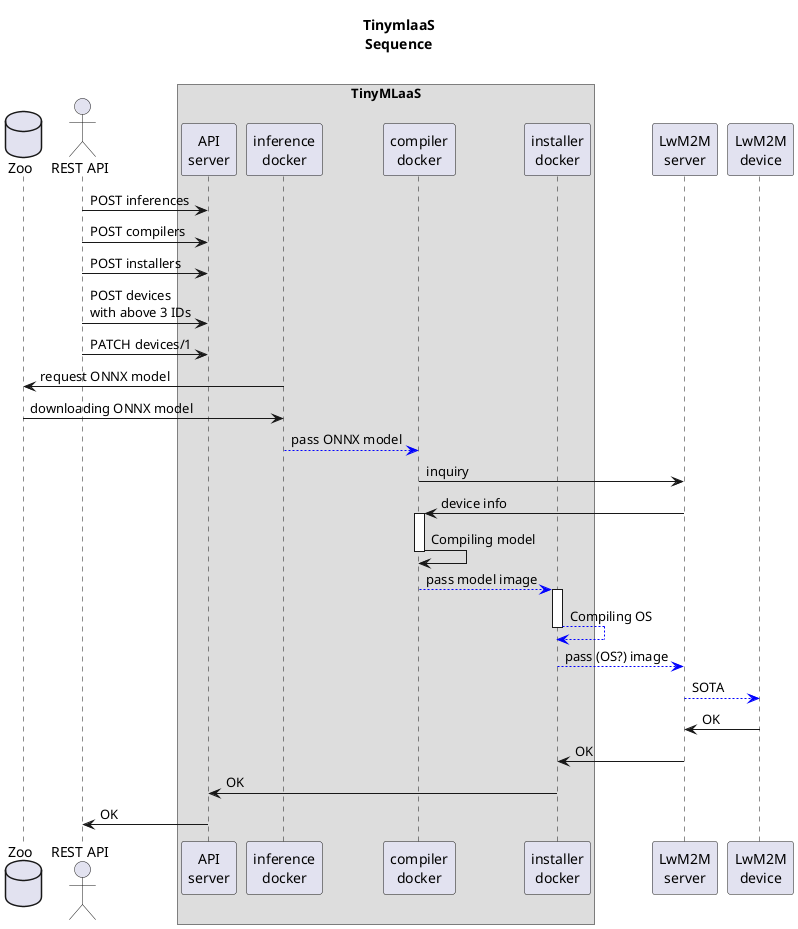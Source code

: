@startuml
title TinymlaaS\nSequence\n

database Zoo

actor "REST API" as rapi

box "TinyMLaaS\n"
participant "API\nserver" as apis
participant "inference\ndocker" as Inf
participant "compiler\ndocker" as Comp
participant "installer\ndocker" as Inst
end box

participant "LwM2M\nserver" as lwm2ms

rapi -> apis: POST inferences
rapi -> apis: POST compilers
rapi -> apis: POST installers
rapi -> apis: POST devices\nwith above 3 IDs
rapi -> apis: PATCH devices/1
Zoo <- Inf: request ONNX model
Zoo -> Inf: downloading ONNX model
Inf -[#blue,bold]-> Comp: pass ONNX model
Comp -> lwm2ms : inquiry
Comp <- lwm2ms : device info
activate Comp
Comp -> Comp: Compiling model
deactivate Comp
Comp -[#blue,bold]-> Inst : pass model image
activate Inst
Inst -[#blue,bold]-> Inst : Compiling OS
deactivate Inst
Inst -[#blue,bold]-> lwm2ms : pass (OS?) image
lwm2ms -[#blue,bold]-> "LwM2M\ndevice" : SOTA
lwm2ms <- "LwM2M\ndevice" : OK
Inst <- lwm2ms : OK
apis <- Inst : OK
rapi <- apis : OK
@enduml

